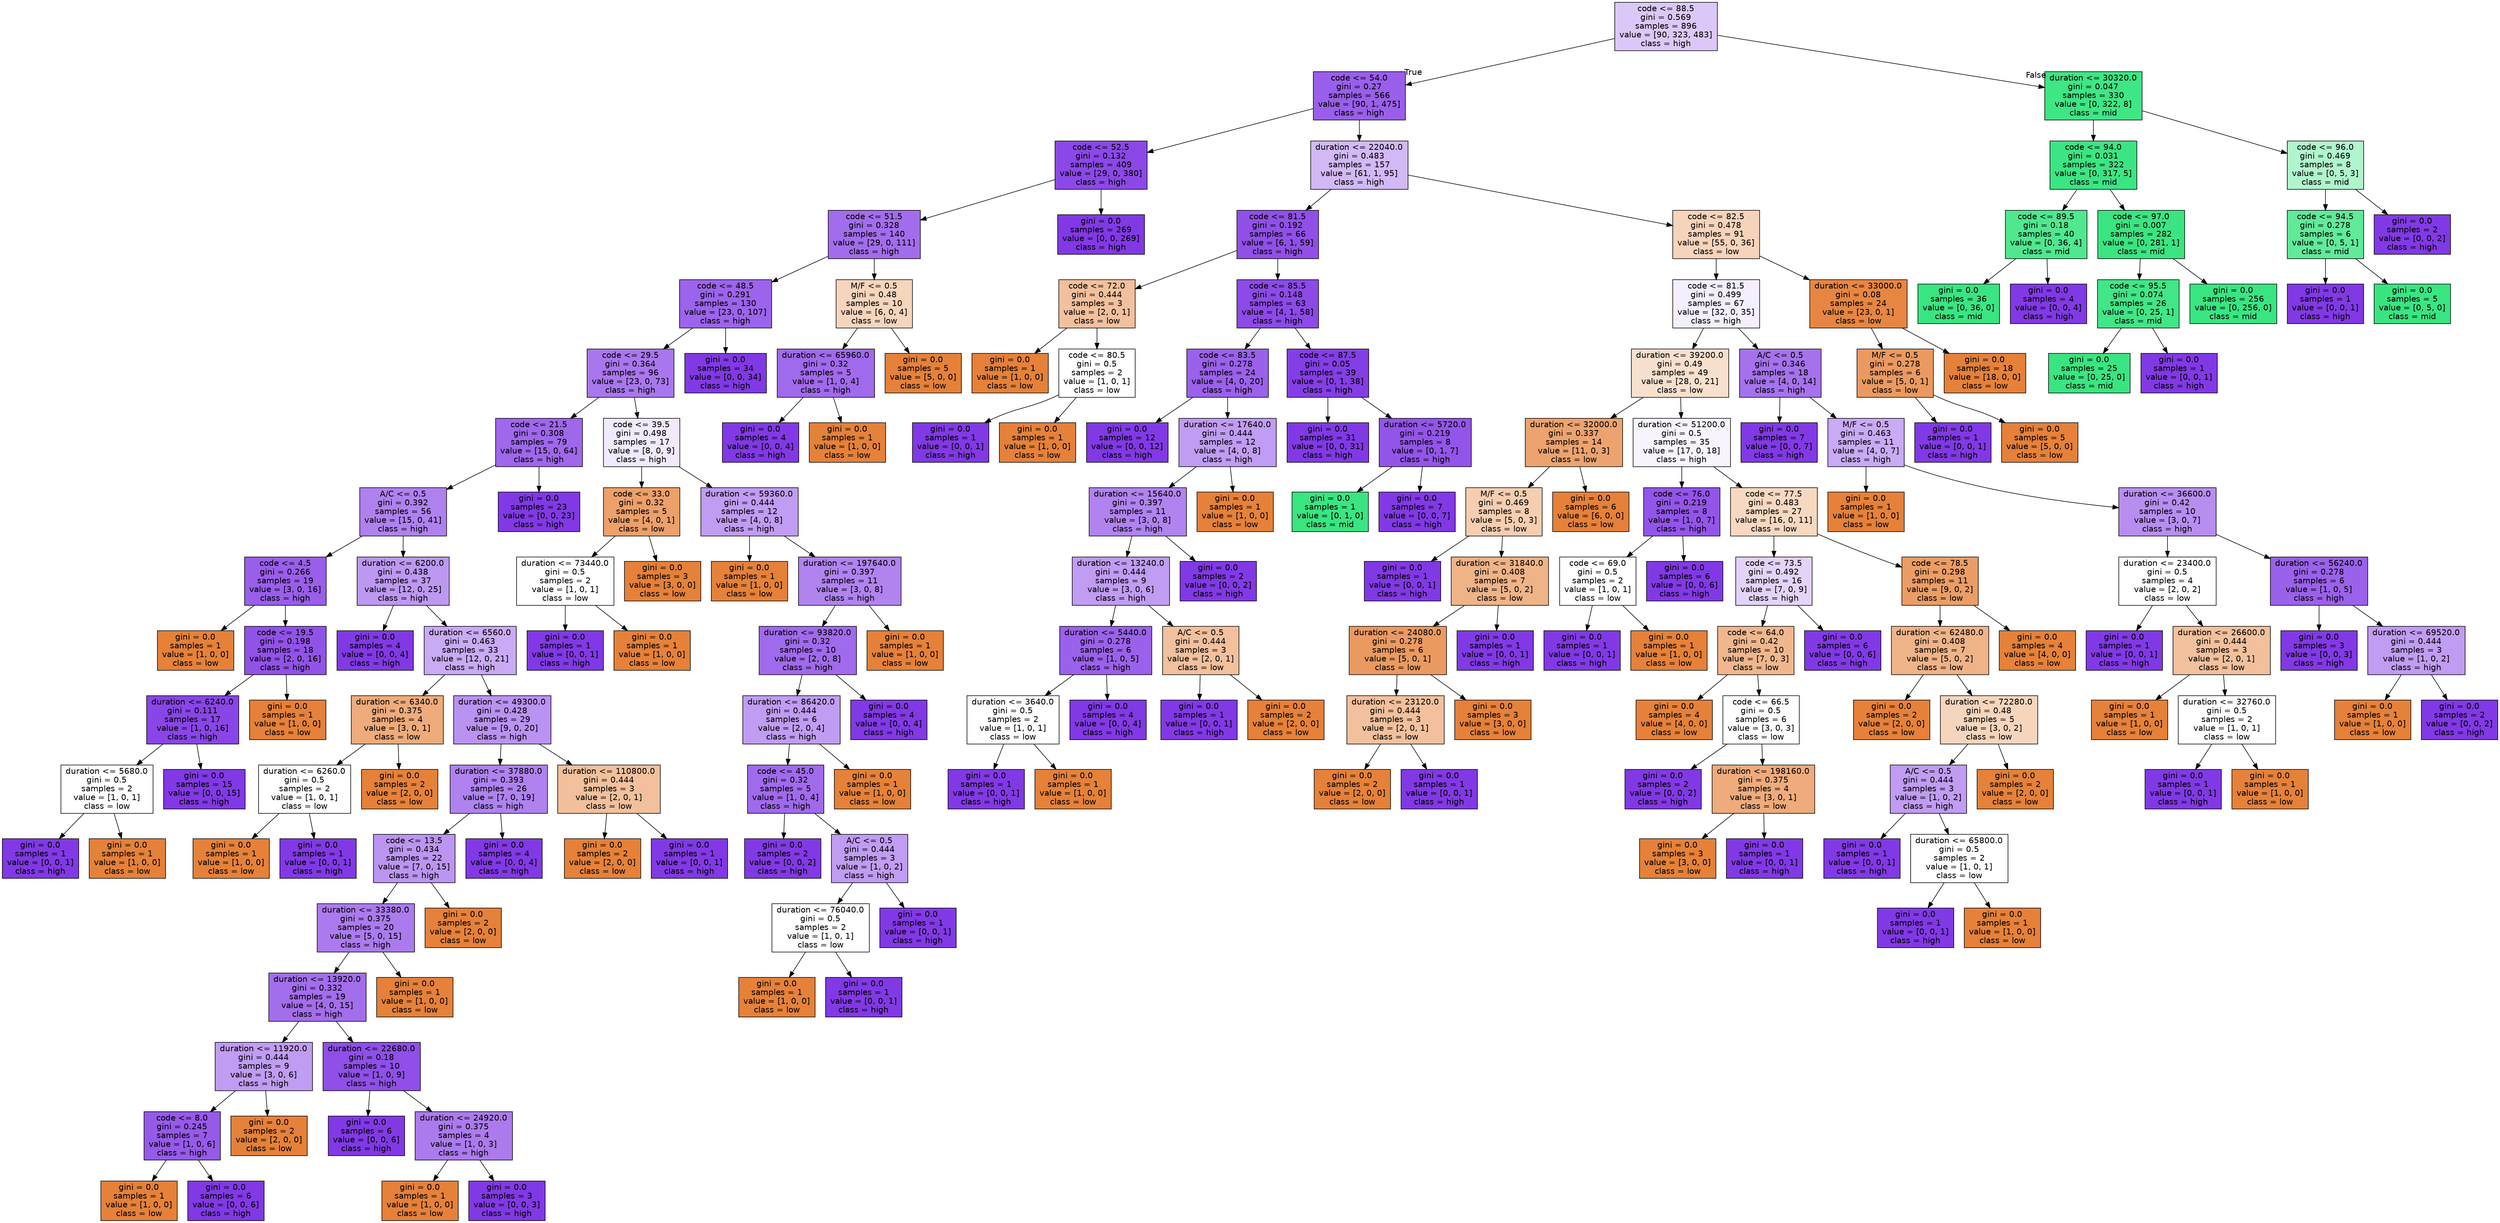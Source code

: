 digraph Tree {
node [shape=box, style="filled", color="black", fontname="helvetica"] ;
edge [fontname="helvetica"] ;
0 [label="code <= 88.5\ngini = 0.569\nsamples = 896\nvalue = [90, 323, 483]\nclass = high", fillcolor="#dcc8f8"] ;
1 [label="code <= 54.0\ngini = 0.27\nsamples = 566\nvalue = [90, 1, 475]\nclass = high", fillcolor="#995fea"] ;
0 -> 1 [labeldistance=2.5, labelangle=45, headlabel="True"] ;
2 [label="code <= 52.5\ngini = 0.132\nsamples = 409\nvalue = [29, 0, 380]\nclass = high", fillcolor="#8b48e7"] ;
1 -> 2 ;
3 [label="code <= 51.5\ngini = 0.328\nsamples = 140\nvalue = [29, 0, 111]\nclass = high", fillcolor="#a26dec"] ;
2 -> 3 ;
4 [label="code <= 48.5\ngini = 0.291\nsamples = 130\nvalue = [23, 0, 107]\nclass = high", fillcolor="#9c64eb"] ;
3 -> 4 ;
5 [label="code <= 29.5\ngini = 0.364\nsamples = 96\nvalue = [23, 0, 73]\nclass = high", fillcolor="#a977ed"] ;
4 -> 5 ;
6 [label="code <= 21.5\ngini = 0.308\nsamples = 79\nvalue = [15, 0, 64]\nclass = high", fillcolor="#9f67eb"] ;
5 -> 6 ;
7 [label="A/C <= 0.5\ngini = 0.392\nsamples = 56\nvalue = [15, 0, 41]\nclass = high", fillcolor="#af81ef"] ;
6 -> 7 ;
8 [label="code <= 4.5\ngini = 0.266\nsamples = 19\nvalue = [3, 0, 16]\nclass = high", fillcolor="#995eea"] ;
7 -> 8 ;
9 [label="gini = 0.0\nsamples = 1\nvalue = [1, 0, 0]\nclass = low", fillcolor="#e58139"] ;
8 -> 9 ;
10 [label="code <= 19.5\ngini = 0.198\nsamples = 18\nvalue = [2, 0, 16]\nclass = high", fillcolor="#9152e8"] ;
8 -> 10 ;
11 [label="duration <= 6240.0\ngini = 0.111\nsamples = 17\nvalue = [1, 0, 16]\nclass = high", fillcolor="#8945e7"] ;
10 -> 11 ;
12 [label="duration <= 5680.0\ngini = 0.5\nsamples = 2\nvalue = [1, 0, 1]\nclass = low", fillcolor="#ffffff"] ;
11 -> 12 ;
13 [label="gini = 0.0\nsamples = 1\nvalue = [0, 0, 1]\nclass = high", fillcolor="#8139e5"] ;
12 -> 13 ;
14 [label="gini = 0.0\nsamples = 1\nvalue = [1, 0, 0]\nclass = low", fillcolor="#e58139"] ;
12 -> 14 ;
15 [label="gini = 0.0\nsamples = 15\nvalue = [0, 0, 15]\nclass = high", fillcolor="#8139e5"] ;
11 -> 15 ;
16 [label="gini = 0.0\nsamples = 1\nvalue = [1, 0, 0]\nclass = low", fillcolor="#e58139"] ;
10 -> 16 ;
17 [label="duration <= 6200.0\ngini = 0.438\nsamples = 37\nvalue = [12, 0, 25]\nclass = high", fillcolor="#bd98f1"] ;
7 -> 17 ;
18 [label="gini = 0.0\nsamples = 4\nvalue = [0, 0, 4]\nclass = high", fillcolor="#8139e5"] ;
17 -> 18 ;
19 [label="duration <= 6560.0\ngini = 0.463\nsamples = 33\nvalue = [12, 0, 21]\nclass = high", fillcolor="#c9aaf4"] ;
17 -> 19 ;
20 [label="duration <= 6340.0\ngini = 0.375\nsamples = 4\nvalue = [3, 0, 1]\nclass = low", fillcolor="#eeab7b"] ;
19 -> 20 ;
21 [label="duration <= 6260.0\ngini = 0.5\nsamples = 2\nvalue = [1, 0, 1]\nclass = low", fillcolor="#ffffff"] ;
20 -> 21 ;
22 [label="gini = 0.0\nsamples = 1\nvalue = [1, 0, 0]\nclass = low", fillcolor="#e58139"] ;
21 -> 22 ;
23 [label="gini = 0.0\nsamples = 1\nvalue = [0, 0, 1]\nclass = high", fillcolor="#8139e5"] ;
21 -> 23 ;
24 [label="gini = 0.0\nsamples = 2\nvalue = [2, 0, 0]\nclass = low", fillcolor="#e58139"] ;
20 -> 24 ;
25 [label="duration <= 49300.0\ngini = 0.428\nsamples = 29\nvalue = [9, 0, 20]\nclass = high", fillcolor="#ba92f1"] ;
19 -> 25 ;
26 [label="duration <= 37880.0\ngini = 0.393\nsamples = 26\nvalue = [7, 0, 19]\nclass = high", fillcolor="#af82ef"] ;
25 -> 26 ;
27 [label="code <= 13.5\ngini = 0.434\nsamples = 22\nvalue = [7, 0, 15]\nclass = high", fillcolor="#bc95f1"] ;
26 -> 27 ;
28 [label="duration <= 33380.0\ngini = 0.375\nsamples = 20\nvalue = [5, 0, 15]\nclass = high", fillcolor="#ab7bee"] ;
27 -> 28 ;
29 [label="duration <= 13920.0\ngini = 0.332\nsamples = 19\nvalue = [4, 0, 15]\nclass = high", fillcolor="#a36eec"] ;
28 -> 29 ;
30 [label="duration <= 11920.0\ngini = 0.444\nsamples = 9\nvalue = [3, 0, 6]\nclass = high", fillcolor="#c09cf2"] ;
29 -> 30 ;
31 [label="code <= 8.0\ngini = 0.245\nsamples = 7\nvalue = [1, 0, 6]\nclass = high", fillcolor="#965ae9"] ;
30 -> 31 ;
32 [label="gini = 0.0\nsamples = 1\nvalue = [1, 0, 0]\nclass = low", fillcolor="#e58139"] ;
31 -> 32 ;
33 [label="gini = 0.0\nsamples = 6\nvalue = [0, 0, 6]\nclass = high", fillcolor="#8139e5"] ;
31 -> 33 ;
34 [label="gini = 0.0\nsamples = 2\nvalue = [2, 0, 0]\nclass = low", fillcolor="#e58139"] ;
30 -> 34 ;
35 [label="duration <= 22680.0\ngini = 0.18\nsamples = 10\nvalue = [1, 0, 9]\nclass = high", fillcolor="#8f4fe8"] ;
29 -> 35 ;
36 [label="gini = 0.0\nsamples = 6\nvalue = [0, 0, 6]\nclass = high", fillcolor="#8139e5"] ;
35 -> 36 ;
37 [label="duration <= 24920.0\ngini = 0.375\nsamples = 4\nvalue = [1, 0, 3]\nclass = high", fillcolor="#ab7bee"] ;
35 -> 37 ;
38 [label="gini = 0.0\nsamples = 1\nvalue = [1, 0, 0]\nclass = low", fillcolor="#e58139"] ;
37 -> 38 ;
39 [label="gini = 0.0\nsamples = 3\nvalue = [0, 0, 3]\nclass = high", fillcolor="#8139e5"] ;
37 -> 39 ;
40 [label="gini = 0.0\nsamples = 1\nvalue = [1, 0, 0]\nclass = low", fillcolor="#e58139"] ;
28 -> 40 ;
41 [label="gini = 0.0\nsamples = 2\nvalue = [2, 0, 0]\nclass = low", fillcolor="#e58139"] ;
27 -> 41 ;
42 [label="gini = 0.0\nsamples = 4\nvalue = [0, 0, 4]\nclass = high", fillcolor="#8139e5"] ;
26 -> 42 ;
43 [label="duration <= 110800.0\ngini = 0.444\nsamples = 3\nvalue = [2, 0, 1]\nclass = low", fillcolor="#f2c09c"] ;
25 -> 43 ;
44 [label="gini = 0.0\nsamples = 2\nvalue = [2, 0, 0]\nclass = low", fillcolor="#e58139"] ;
43 -> 44 ;
45 [label="gini = 0.0\nsamples = 1\nvalue = [0, 0, 1]\nclass = high", fillcolor="#8139e5"] ;
43 -> 45 ;
46 [label="gini = 0.0\nsamples = 23\nvalue = [0, 0, 23]\nclass = high", fillcolor="#8139e5"] ;
6 -> 46 ;
47 [label="code <= 39.5\ngini = 0.498\nsamples = 17\nvalue = [8, 0, 9]\nclass = high", fillcolor="#f1e9fc"] ;
5 -> 47 ;
48 [label="code <= 33.0\ngini = 0.32\nsamples = 5\nvalue = [4, 0, 1]\nclass = low", fillcolor="#eca06a"] ;
47 -> 48 ;
49 [label="duration <= 73440.0\ngini = 0.5\nsamples = 2\nvalue = [1, 0, 1]\nclass = low", fillcolor="#ffffff"] ;
48 -> 49 ;
50 [label="gini = 0.0\nsamples = 1\nvalue = [0, 0, 1]\nclass = high", fillcolor="#8139e5"] ;
49 -> 50 ;
51 [label="gini = 0.0\nsamples = 1\nvalue = [1, 0, 0]\nclass = low", fillcolor="#e58139"] ;
49 -> 51 ;
52 [label="gini = 0.0\nsamples = 3\nvalue = [3, 0, 0]\nclass = low", fillcolor="#e58139"] ;
48 -> 52 ;
53 [label="duration <= 59360.0\ngini = 0.444\nsamples = 12\nvalue = [4, 0, 8]\nclass = high", fillcolor="#c09cf2"] ;
47 -> 53 ;
54 [label="gini = 0.0\nsamples = 1\nvalue = [1, 0, 0]\nclass = low", fillcolor="#e58139"] ;
53 -> 54 ;
55 [label="duration <= 197640.0\ngini = 0.397\nsamples = 11\nvalue = [3, 0, 8]\nclass = high", fillcolor="#b083ef"] ;
53 -> 55 ;
56 [label="duration <= 93820.0\ngini = 0.32\nsamples = 10\nvalue = [2, 0, 8]\nclass = high", fillcolor="#a06aec"] ;
55 -> 56 ;
57 [label="duration <= 86420.0\ngini = 0.444\nsamples = 6\nvalue = [2, 0, 4]\nclass = high", fillcolor="#c09cf2"] ;
56 -> 57 ;
58 [label="code <= 45.0\ngini = 0.32\nsamples = 5\nvalue = [1, 0, 4]\nclass = high", fillcolor="#a06aec"] ;
57 -> 58 ;
59 [label="gini = 0.0\nsamples = 2\nvalue = [0, 0, 2]\nclass = high", fillcolor="#8139e5"] ;
58 -> 59 ;
60 [label="A/C <= 0.5\ngini = 0.444\nsamples = 3\nvalue = [1, 0, 2]\nclass = high", fillcolor="#c09cf2"] ;
58 -> 60 ;
61 [label="duration <= 76040.0\ngini = 0.5\nsamples = 2\nvalue = [1, 0, 1]\nclass = low", fillcolor="#ffffff"] ;
60 -> 61 ;
62 [label="gini = 0.0\nsamples = 1\nvalue = [1, 0, 0]\nclass = low", fillcolor="#e58139"] ;
61 -> 62 ;
63 [label="gini = 0.0\nsamples = 1\nvalue = [0, 0, 1]\nclass = high", fillcolor="#8139e5"] ;
61 -> 63 ;
64 [label="gini = 0.0\nsamples = 1\nvalue = [0, 0, 1]\nclass = high", fillcolor="#8139e5"] ;
60 -> 64 ;
65 [label="gini = 0.0\nsamples = 1\nvalue = [1, 0, 0]\nclass = low", fillcolor="#e58139"] ;
57 -> 65 ;
66 [label="gini = 0.0\nsamples = 4\nvalue = [0, 0, 4]\nclass = high", fillcolor="#8139e5"] ;
56 -> 66 ;
67 [label="gini = 0.0\nsamples = 1\nvalue = [1, 0, 0]\nclass = low", fillcolor="#e58139"] ;
55 -> 67 ;
68 [label="gini = 0.0\nsamples = 34\nvalue = [0, 0, 34]\nclass = high", fillcolor="#8139e5"] ;
4 -> 68 ;
69 [label="M/F <= 0.5\ngini = 0.48\nsamples = 10\nvalue = [6, 0, 4]\nclass = low", fillcolor="#f6d5bd"] ;
3 -> 69 ;
70 [label="duration <= 65960.0\ngini = 0.32\nsamples = 5\nvalue = [1, 0, 4]\nclass = high", fillcolor="#a06aec"] ;
69 -> 70 ;
71 [label="gini = 0.0\nsamples = 4\nvalue = [0, 0, 4]\nclass = high", fillcolor="#8139e5"] ;
70 -> 71 ;
72 [label="gini = 0.0\nsamples = 1\nvalue = [1, 0, 0]\nclass = low", fillcolor="#e58139"] ;
70 -> 72 ;
73 [label="gini = 0.0\nsamples = 5\nvalue = [5, 0, 0]\nclass = low", fillcolor="#e58139"] ;
69 -> 73 ;
74 [label="gini = 0.0\nsamples = 269\nvalue = [0, 0, 269]\nclass = high", fillcolor="#8139e5"] ;
2 -> 74 ;
75 [label="duration <= 22040.0\ngini = 0.483\nsamples = 157\nvalue = [61, 1, 95]\nclass = high", fillcolor="#d2b9f6"] ;
1 -> 75 ;
76 [label="code <= 81.5\ngini = 0.192\nsamples = 66\nvalue = [6, 1, 59]\nclass = high", fillcolor="#9050e8"] ;
75 -> 76 ;
77 [label="code <= 72.0\ngini = 0.444\nsamples = 3\nvalue = [2, 0, 1]\nclass = low", fillcolor="#f2c09c"] ;
76 -> 77 ;
78 [label="gini = 0.0\nsamples = 1\nvalue = [1, 0, 0]\nclass = low", fillcolor="#e58139"] ;
77 -> 78 ;
79 [label="code <= 80.5\ngini = 0.5\nsamples = 2\nvalue = [1, 0, 1]\nclass = low", fillcolor="#ffffff"] ;
77 -> 79 ;
80 [label="gini = 0.0\nsamples = 1\nvalue = [0, 0, 1]\nclass = high", fillcolor="#8139e5"] ;
79 -> 80 ;
81 [label="gini = 0.0\nsamples = 1\nvalue = [1, 0, 0]\nclass = low", fillcolor="#e58139"] ;
79 -> 81 ;
82 [label="code <= 85.5\ngini = 0.148\nsamples = 63\nvalue = [4, 1, 58]\nclass = high", fillcolor="#8c4ae7"] ;
76 -> 82 ;
83 [label="code <= 83.5\ngini = 0.278\nsamples = 24\nvalue = [4, 0, 20]\nclass = high", fillcolor="#9a61ea"] ;
82 -> 83 ;
84 [label="gini = 0.0\nsamples = 12\nvalue = [0, 0, 12]\nclass = high", fillcolor="#8139e5"] ;
83 -> 84 ;
85 [label="duration <= 17640.0\ngini = 0.444\nsamples = 12\nvalue = [4, 0, 8]\nclass = high", fillcolor="#c09cf2"] ;
83 -> 85 ;
86 [label="duration <= 15640.0\ngini = 0.397\nsamples = 11\nvalue = [3, 0, 8]\nclass = high", fillcolor="#b083ef"] ;
85 -> 86 ;
87 [label="duration <= 13240.0\ngini = 0.444\nsamples = 9\nvalue = [3, 0, 6]\nclass = high", fillcolor="#c09cf2"] ;
86 -> 87 ;
88 [label="duration <= 5440.0\ngini = 0.278\nsamples = 6\nvalue = [1, 0, 5]\nclass = high", fillcolor="#9a61ea"] ;
87 -> 88 ;
89 [label="duration <= 3640.0\ngini = 0.5\nsamples = 2\nvalue = [1, 0, 1]\nclass = low", fillcolor="#ffffff"] ;
88 -> 89 ;
90 [label="gini = 0.0\nsamples = 1\nvalue = [0, 0, 1]\nclass = high", fillcolor="#8139e5"] ;
89 -> 90 ;
91 [label="gini = 0.0\nsamples = 1\nvalue = [1, 0, 0]\nclass = low", fillcolor="#e58139"] ;
89 -> 91 ;
92 [label="gini = 0.0\nsamples = 4\nvalue = [0, 0, 4]\nclass = high", fillcolor="#8139e5"] ;
88 -> 92 ;
93 [label="A/C <= 0.5\ngini = 0.444\nsamples = 3\nvalue = [2, 0, 1]\nclass = low", fillcolor="#f2c09c"] ;
87 -> 93 ;
94 [label="gini = 0.0\nsamples = 1\nvalue = [0, 0, 1]\nclass = high", fillcolor="#8139e5"] ;
93 -> 94 ;
95 [label="gini = 0.0\nsamples = 2\nvalue = [2, 0, 0]\nclass = low", fillcolor="#e58139"] ;
93 -> 95 ;
96 [label="gini = 0.0\nsamples = 2\nvalue = [0, 0, 2]\nclass = high", fillcolor="#8139e5"] ;
86 -> 96 ;
97 [label="gini = 0.0\nsamples = 1\nvalue = [1, 0, 0]\nclass = low", fillcolor="#e58139"] ;
85 -> 97 ;
98 [label="code <= 87.5\ngini = 0.05\nsamples = 39\nvalue = [0, 1, 38]\nclass = high", fillcolor="#843ee6"] ;
82 -> 98 ;
99 [label="gini = 0.0\nsamples = 31\nvalue = [0, 0, 31]\nclass = high", fillcolor="#8139e5"] ;
98 -> 99 ;
100 [label="duration <= 5720.0\ngini = 0.219\nsamples = 8\nvalue = [0, 1, 7]\nclass = high", fillcolor="#9355e9"] ;
98 -> 100 ;
101 [label="gini = 0.0\nsamples = 1\nvalue = [0, 1, 0]\nclass = mid", fillcolor="#39e581"] ;
100 -> 101 ;
102 [label="gini = 0.0\nsamples = 7\nvalue = [0, 0, 7]\nclass = high", fillcolor="#8139e5"] ;
100 -> 102 ;
103 [label="code <= 82.5\ngini = 0.478\nsamples = 91\nvalue = [55, 0, 36]\nclass = low", fillcolor="#f6d3bb"] ;
75 -> 103 ;
104 [label="code <= 81.5\ngini = 0.499\nsamples = 67\nvalue = [32, 0, 35]\nclass = high", fillcolor="#f4eefd"] ;
103 -> 104 ;
105 [label="duration <= 39200.0\ngini = 0.49\nsamples = 49\nvalue = [28, 0, 21]\nclass = low", fillcolor="#f8e0ce"] ;
104 -> 105 ;
106 [label="duration <= 32000.0\ngini = 0.337\nsamples = 14\nvalue = [11, 0, 3]\nclass = low", fillcolor="#eca36f"] ;
105 -> 106 ;
107 [label="M/F <= 0.5\ngini = 0.469\nsamples = 8\nvalue = [5, 0, 3]\nclass = low", fillcolor="#f5cdb0"] ;
106 -> 107 ;
108 [label="gini = 0.0\nsamples = 1\nvalue = [0, 0, 1]\nclass = high", fillcolor="#8139e5"] ;
107 -> 108 ;
109 [label="duration <= 31840.0\ngini = 0.408\nsamples = 7\nvalue = [5, 0, 2]\nclass = low", fillcolor="#efb388"] ;
107 -> 109 ;
110 [label="duration <= 24080.0\ngini = 0.278\nsamples = 6\nvalue = [5, 0, 1]\nclass = low", fillcolor="#ea9a61"] ;
109 -> 110 ;
111 [label="duration <= 23120.0\ngini = 0.444\nsamples = 3\nvalue = [2, 0, 1]\nclass = low", fillcolor="#f2c09c"] ;
110 -> 111 ;
112 [label="gini = 0.0\nsamples = 2\nvalue = [2, 0, 0]\nclass = low", fillcolor="#e58139"] ;
111 -> 112 ;
113 [label="gini = 0.0\nsamples = 1\nvalue = [0, 0, 1]\nclass = high", fillcolor="#8139e5"] ;
111 -> 113 ;
114 [label="gini = 0.0\nsamples = 3\nvalue = [3, 0, 0]\nclass = low", fillcolor="#e58139"] ;
110 -> 114 ;
115 [label="gini = 0.0\nsamples = 1\nvalue = [0, 0, 1]\nclass = high", fillcolor="#8139e5"] ;
109 -> 115 ;
116 [label="gini = 0.0\nsamples = 6\nvalue = [6, 0, 0]\nclass = low", fillcolor="#e58139"] ;
106 -> 116 ;
117 [label="duration <= 51200.0\ngini = 0.5\nsamples = 35\nvalue = [17, 0, 18]\nclass = high", fillcolor="#f8f4fe"] ;
105 -> 117 ;
118 [label="code <= 76.0\ngini = 0.219\nsamples = 8\nvalue = [1, 0, 7]\nclass = high", fillcolor="#9355e9"] ;
117 -> 118 ;
119 [label="code <= 69.0\ngini = 0.5\nsamples = 2\nvalue = [1, 0, 1]\nclass = low", fillcolor="#ffffff"] ;
118 -> 119 ;
120 [label="gini = 0.0\nsamples = 1\nvalue = [0, 0, 1]\nclass = high", fillcolor="#8139e5"] ;
119 -> 120 ;
121 [label="gini = 0.0\nsamples = 1\nvalue = [1, 0, 0]\nclass = low", fillcolor="#e58139"] ;
119 -> 121 ;
122 [label="gini = 0.0\nsamples = 6\nvalue = [0, 0, 6]\nclass = high", fillcolor="#8139e5"] ;
118 -> 122 ;
123 [label="code <= 77.5\ngini = 0.483\nsamples = 27\nvalue = [16, 0, 11]\nclass = low", fillcolor="#f7d8c1"] ;
117 -> 123 ;
124 [label="code <= 73.5\ngini = 0.492\nsamples = 16\nvalue = [7, 0, 9]\nclass = high", fillcolor="#e3d3f9"] ;
123 -> 124 ;
125 [label="code <= 64.0\ngini = 0.42\nsamples = 10\nvalue = [7, 0, 3]\nclass = low", fillcolor="#f0b78e"] ;
124 -> 125 ;
126 [label="gini = 0.0\nsamples = 4\nvalue = [4, 0, 0]\nclass = low", fillcolor="#e58139"] ;
125 -> 126 ;
127 [label="code <= 66.5\ngini = 0.5\nsamples = 6\nvalue = [3, 0, 3]\nclass = low", fillcolor="#ffffff"] ;
125 -> 127 ;
128 [label="gini = 0.0\nsamples = 2\nvalue = [0, 0, 2]\nclass = high", fillcolor="#8139e5"] ;
127 -> 128 ;
129 [label="duration <= 198160.0\ngini = 0.375\nsamples = 4\nvalue = [3, 0, 1]\nclass = low", fillcolor="#eeab7b"] ;
127 -> 129 ;
130 [label="gini = 0.0\nsamples = 3\nvalue = [3, 0, 0]\nclass = low", fillcolor="#e58139"] ;
129 -> 130 ;
131 [label="gini = 0.0\nsamples = 1\nvalue = [0, 0, 1]\nclass = high", fillcolor="#8139e5"] ;
129 -> 131 ;
132 [label="gini = 0.0\nsamples = 6\nvalue = [0, 0, 6]\nclass = high", fillcolor="#8139e5"] ;
124 -> 132 ;
133 [label="code <= 78.5\ngini = 0.298\nsamples = 11\nvalue = [9, 0, 2]\nclass = low", fillcolor="#eb9d65"] ;
123 -> 133 ;
134 [label="duration <= 62480.0\ngini = 0.408\nsamples = 7\nvalue = [5, 0, 2]\nclass = low", fillcolor="#efb388"] ;
133 -> 134 ;
135 [label="gini = 0.0\nsamples = 2\nvalue = [2, 0, 0]\nclass = low", fillcolor="#e58139"] ;
134 -> 135 ;
136 [label="duration <= 72280.0\ngini = 0.48\nsamples = 5\nvalue = [3, 0, 2]\nclass = low", fillcolor="#f6d5bd"] ;
134 -> 136 ;
137 [label="A/C <= 0.5\ngini = 0.444\nsamples = 3\nvalue = [1, 0, 2]\nclass = high", fillcolor="#c09cf2"] ;
136 -> 137 ;
138 [label="gini = 0.0\nsamples = 1\nvalue = [0, 0, 1]\nclass = high", fillcolor="#8139e5"] ;
137 -> 138 ;
139 [label="duration <= 65800.0\ngini = 0.5\nsamples = 2\nvalue = [1, 0, 1]\nclass = low", fillcolor="#ffffff"] ;
137 -> 139 ;
140 [label="gini = 0.0\nsamples = 1\nvalue = [0, 0, 1]\nclass = high", fillcolor="#8139e5"] ;
139 -> 140 ;
141 [label="gini = 0.0\nsamples = 1\nvalue = [1, 0, 0]\nclass = low", fillcolor="#e58139"] ;
139 -> 141 ;
142 [label="gini = 0.0\nsamples = 2\nvalue = [2, 0, 0]\nclass = low", fillcolor="#e58139"] ;
136 -> 142 ;
143 [label="gini = 0.0\nsamples = 4\nvalue = [4, 0, 0]\nclass = low", fillcolor="#e58139"] ;
133 -> 143 ;
144 [label="A/C <= 0.5\ngini = 0.346\nsamples = 18\nvalue = [4, 0, 14]\nclass = high", fillcolor="#a572ec"] ;
104 -> 144 ;
145 [label="gini = 0.0\nsamples = 7\nvalue = [0, 0, 7]\nclass = high", fillcolor="#8139e5"] ;
144 -> 145 ;
146 [label="M/F <= 0.5\ngini = 0.463\nsamples = 11\nvalue = [4, 0, 7]\nclass = high", fillcolor="#c9aaf4"] ;
144 -> 146 ;
147 [label="gini = 0.0\nsamples = 1\nvalue = [1, 0, 0]\nclass = low", fillcolor="#e58139"] ;
146 -> 147 ;
148 [label="duration <= 36600.0\ngini = 0.42\nsamples = 10\nvalue = [3, 0, 7]\nclass = high", fillcolor="#b78ef0"] ;
146 -> 148 ;
149 [label="duration <= 23400.0\ngini = 0.5\nsamples = 4\nvalue = [2, 0, 2]\nclass = low", fillcolor="#ffffff"] ;
148 -> 149 ;
150 [label="gini = 0.0\nsamples = 1\nvalue = [0, 0, 1]\nclass = high", fillcolor="#8139e5"] ;
149 -> 150 ;
151 [label="duration <= 26600.0\ngini = 0.444\nsamples = 3\nvalue = [2, 0, 1]\nclass = low", fillcolor="#f2c09c"] ;
149 -> 151 ;
152 [label="gini = 0.0\nsamples = 1\nvalue = [1, 0, 0]\nclass = low", fillcolor="#e58139"] ;
151 -> 152 ;
153 [label="duration <= 32760.0\ngini = 0.5\nsamples = 2\nvalue = [1, 0, 1]\nclass = low", fillcolor="#ffffff"] ;
151 -> 153 ;
154 [label="gini = 0.0\nsamples = 1\nvalue = [0, 0, 1]\nclass = high", fillcolor="#8139e5"] ;
153 -> 154 ;
155 [label="gini = 0.0\nsamples = 1\nvalue = [1, 0, 0]\nclass = low", fillcolor="#e58139"] ;
153 -> 155 ;
156 [label="duration <= 56240.0\ngini = 0.278\nsamples = 6\nvalue = [1, 0, 5]\nclass = high", fillcolor="#9a61ea"] ;
148 -> 156 ;
157 [label="gini = 0.0\nsamples = 3\nvalue = [0, 0, 3]\nclass = high", fillcolor="#8139e5"] ;
156 -> 157 ;
158 [label="duration <= 69520.0\ngini = 0.444\nsamples = 3\nvalue = [1, 0, 2]\nclass = high", fillcolor="#c09cf2"] ;
156 -> 158 ;
159 [label="gini = 0.0\nsamples = 1\nvalue = [1, 0, 0]\nclass = low", fillcolor="#e58139"] ;
158 -> 159 ;
160 [label="gini = 0.0\nsamples = 2\nvalue = [0, 0, 2]\nclass = high", fillcolor="#8139e5"] ;
158 -> 160 ;
161 [label="duration <= 33000.0\ngini = 0.08\nsamples = 24\nvalue = [23, 0, 1]\nclass = low", fillcolor="#e68642"] ;
103 -> 161 ;
162 [label="M/F <= 0.5\ngini = 0.278\nsamples = 6\nvalue = [5, 0, 1]\nclass = low", fillcolor="#ea9a61"] ;
161 -> 162 ;
163 [label="gini = 0.0\nsamples = 1\nvalue = [0, 0, 1]\nclass = high", fillcolor="#8139e5"] ;
162 -> 163 ;
164 [label="gini = 0.0\nsamples = 5\nvalue = [5, 0, 0]\nclass = low", fillcolor="#e58139"] ;
162 -> 164 ;
165 [label="gini = 0.0\nsamples = 18\nvalue = [18, 0, 0]\nclass = low", fillcolor="#e58139"] ;
161 -> 165 ;
166 [label="duration <= 30320.0\ngini = 0.047\nsamples = 330\nvalue = [0, 322, 8]\nclass = mid", fillcolor="#3ee684"] ;
0 -> 166 [labeldistance=2.5, labelangle=-45, headlabel="False"] ;
167 [label="code <= 94.0\ngini = 0.031\nsamples = 322\nvalue = [0, 317, 5]\nclass = mid", fillcolor="#3ce583"] ;
166 -> 167 ;
168 [label="code <= 89.5\ngini = 0.18\nsamples = 40\nvalue = [0, 36, 4]\nclass = mid", fillcolor="#4fe88f"] ;
167 -> 168 ;
169 [label="gini = 0.0\nsamples = 36\nvalue = [0, 36, 0]\nclass = mid", fillcolor="#39e581"] ;
168 -> 169 ;
170 [label="gini = 0.0\nsamples = 4\nvalue = [0, 0, 4]\nclass = high", fillcolor="#8139e5"] ;
168 -> 170 ;
171 [label="code <= 97.0\ngini = 0.007\nsamples = 282\nvalue = [0, 281, 1]\nclass = mid", fillcolor="#3ae581"] ;
167 -> 171 ;
172 [label="code <= 95.5\ngini = 0.074\nsamples = 26\nvalue = [0, 25, 1]\nclass = mid", fillcolor="#41e686"] ;
171 -> 172 ;
173 [label="gini = 0.0\nsamples = 25\nvalue = [0, 25, 0]\nclass = mid", fillcolor="#39e581"] ;
172 -> 173 ;
174 [label="gini = 0.0\nsamples = 1\nvalue = [0, 0, 1]\nclass = high", fillcolor="#8139e5"] ;
172 -> 174 ;
175 [label="gini = 0.0\nsamples = 256\nvalue = [0, 256, 0]\nclass = mid", fillcolor="#39e581"] ;
171 -> 175 ;
176 [label="code <= 96.0\ngini = 0.469\nsamples = 8\nvalue = [0, 5, 3]\nclass = mid", fillcolor="#b0f5cd"] ;
166 -> 176 ;
177 [label="code <= 94.5\ngini = 0.278\nsamples = 6\nvalue = [0, 5, 1]\nclass = mid", fillcolor="#61ea9a"] ;
176 -> 177 ;
178 [label="gini = 0.0\nsamples = 1\nvalue = [0, 0, 1]\nclass = high", fillcolor="#8139e5"] ;
177 -> 178 ;
179 [label="gini = 0.0\nsamples = 5\nvalue = [0, 5, 0]\nclass = mid", fillcolor="#39e581"] ;
177 -> 179 ;
180 [label="gini = 0.0\nsamples = 2\nvalue = [0, 0, 2]\nclass = high", fillcolor="#8139e5"] ;
176 -> 180 ;
}
